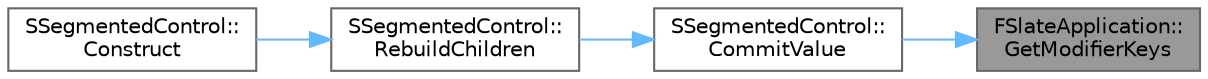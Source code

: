 digraph "FSlateApplication::GetModifierKeys"
{
 // INTERACTIVE_SVG=YES
 // LATEX_PDF_SIZE
  bgcolor="transparent";
  edge [fontname=Helvetica,fontsize=10,labelfontname=Helvetica,labelfontsize=10];
  node [fontname=Helvetica,fontsize=10,shape=box,height=0.2,width=0.4];
  rankdir="RL";
  Node1 [id="Node000001",label="FSlateApplication::\lGetModifierKeys",height=0.2,width=0.4,color="gray40", fillcolor="grey60", style="filled", fontcolor="black",tooltip="Returns the current modifier keys state."];
  Node1 -> Node2 [id="edge1_Node000001_Node000002",dir="back",color="steelblue1",style="solid",tooltip=" "];
  Node2 [id="Node000002",label="SSegmentedControl::\lCommitValue",height=0.2,width=0.4,color="grey40", fillcolor="white", style="filled",URL="$d3/daa/classSSegmentedControl.html#a1c5aeedff51c775c0c2f7e82758f4a66",tooltip=" "];
  Node2 -> Node3 [id="edge2_Node000002_Node000003",dir="back",color="steelblue1",style="solid",tooltip=" "];
  Node3 [id="Node000003",label="SSegmentedControl::\lRebuildChildren",height=0.2,width=0.4,color="grey40", fillcolor="white", style="filled",URL="$d3/daa/classSSegmentedControl.html#a15bc743fba22f3881dfbfb61dc932f33",tooltip=" "];
  Node3 -> Node4 [id="edge3_Node000003_Node000004",dir="back",color="steelblue1",style="solid",tooltip=" "];
  Node4 [id="Node000004",label="SSegmentedControl::\lConstruct",height=0.2,width=0.4,color="grey40", fillcolor="white", style="filled",URL="$d3/daa/classSSegmentedControl.html#a74fcd7f082a76a42a57d7ae73d22cfe3",tooltip=" "];
}
